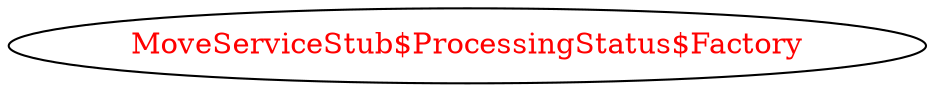 digraph dependencyGraph {
 concentrate=true;
 ranksep="2.0";
 rankdir="LR"; 
 splines="ortho";
"MoveServiceStub$ProcessingStatus$Factory" [fontcolor="red"];
}